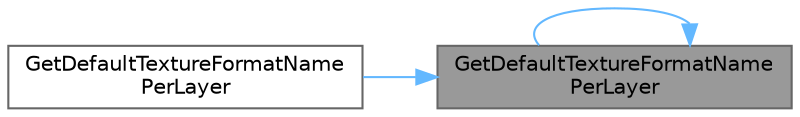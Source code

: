 digraph "GetDefaultTextureFormatNamePerLayer"
{
 // INTERACTIVE_SVG=YES
 // LATEX_PDF_SIZE
  bgcolor="transparent";
  edge [fontname=Helvetica,fontsize=10,labelfontname=Helvetica,labelfontsize=10];
  node [fontname=Helvetica,fontsize=10,shape=box,height=0.2,width=0.4];
  rankdir="RL";
  Node1 [id="Node000001",label="GetDefaultTextureFormatName\lPerLayer",height=0.2,width=0.4,color="gray40", fillcolor="grey60", style="filled", fontcolor="black",tooltip="Gets an array of format names for each layer in the texture."];
  Node1 -> Node1 [id="edge1_Node000001_Node000001",dir="back",color="steelblue1",style="solid",tooltip=" "];
  Node1 -> Node2 [id="edge2_Node000001_Node000002",dir="back",color="steelblue1",style="solid",tooltip=" "];
  Node2 [id="Node000002",label="GetDefaultTextureFormatName\lPerLayer",height=0.2,width=0.4,color="grey40", fillcolor="white", style="filled",URL="$dd/df3/TextureResource_8h.html#a3a1983cdd16bb813ea5e7246f30aa5ca",tooltip=" "];
}
